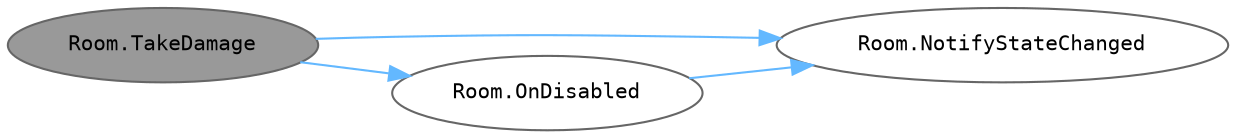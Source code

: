 digraph "Room.TakeDamage"
{
 // INTERACTIVE_SVG=YES
 // LATEX_PDF_SIZE
  bgcolor="transparent";
  edge [fontname=Helvetica,fontsize=10,labelfontname=Helvetica,labelfontsize=10];
  node [fontname=Helvetica,fontsize=10,fontname=Consolas fontsize=10 style=filled height=0.2 width=0.4 margin=0.1];
  rankdir="LR";
  Node1 [id="Node000001",label="Room.TakeDamage",height=0.2,width=0.4,color="gray40", fillcolor="grey60", style="filled", fontcolor="black",tooltip="지정된 피해만큼 체력을 감소시킵니다."];
  Node1 -> Node2 [id="edge1_Node000001_Node000002",color="steelblue1",style="solid",tooltip=" "];
  Node2 [id="Node000002",label="Room.NotifyStateChanged",height=0.2,width=0.4,color="grey40", fillcolor="white", style="filled",URL="$class_room.html#ac222ae4ac4c382283f339a4cfc3cded6",tooltip="상태 변경을 알립니다."];
  Node1 -> Node3 [id="edge2_Node000001_Node000003",color="steelblue1",style="solid",tooltip=" "];
  Node3 [id="Node000003",label="Room.OnDisabled",height=0.2,width=0.4,color="grey40", fillcolor="white", style="filled",URL="$class_room.html#a1b1f80a980997eaec4b645a9a6b39f81",tooltip="방이 작동 불능 상태가 되었을 때 호출됩니다."];
  Node3 -> Node2 [id="edge3_Node000003_Node000002",color="steelblue1",style="solid",tooltip=" "];
}
